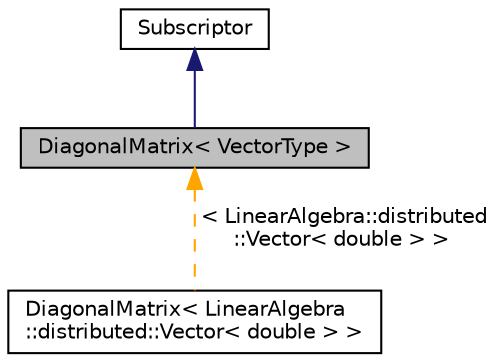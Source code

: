 digraph "DiagonalMatrix&lt; VectorType &gt;"
{
 // LATEX_PDF_SIZE
  edge [fontname="Helvetica",fontsize="10",labelfontname="Helvetica",labelfontsize="10"];
  node [fontname="Helvetica",fontsize="10",shape=record];
  Node1 [label="DiagonalMatrix\< VectorType \>",height=0.2,width=0.4,color="black", fillcolor="grey75", style="filled", fontcolor="black",tooltip=" "];
  Node2 -> Node1 [dir="back",color="midnightblue",fontsize="10",style="solid",fontname="Helvetica"];
  Node2 [label="Subscriptor",height=0.2,width=0.4,color="black", fillcolor="white", style="filled",URL="$classSubscriptor.html",tooltip=" "];
  Node1 -> Node3 [dir="back",color="orange",fontsize="10",style="dashed",label=" \< LinearAlgebra::distributed\l::Vector\< double \> \>" ,fontname="Helvetica"];
  Node3 [label="DiagonalMatrix\< LinearAlgebra\l::distributed::Vector\< double \> \>",height=0.2,width=0.4,color="black", fillcolor="white", style="filled",URL="$classDiagonalMatrix.html",tooltip=" "];
}
